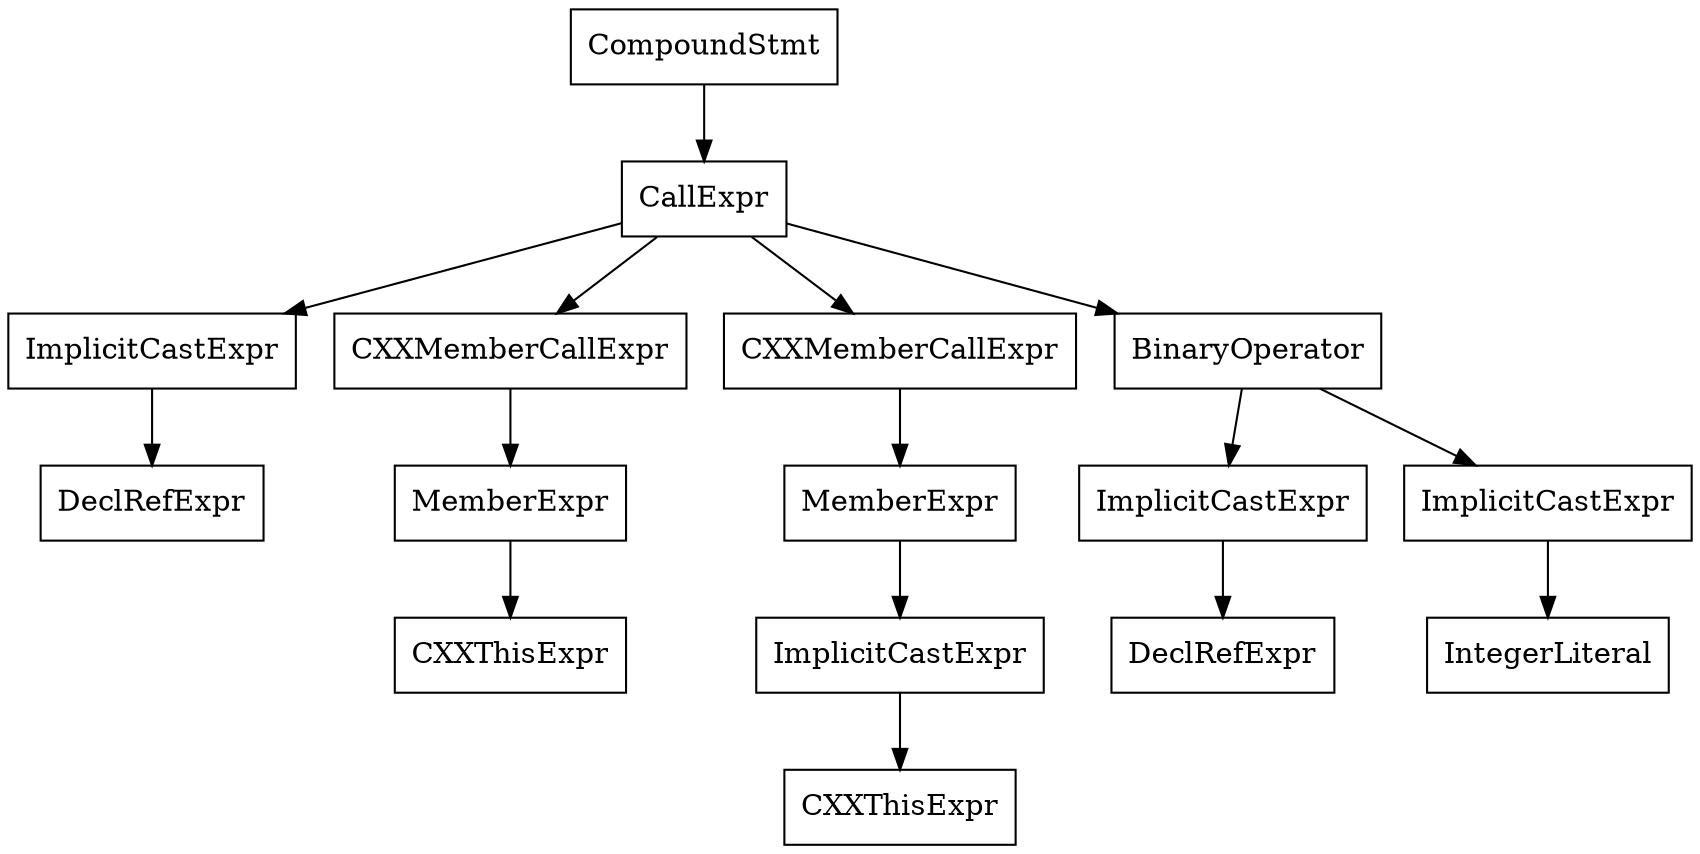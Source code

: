 digraph unnamed {

	Node0x5573ff4c6a08 [shape=record,label="{CompoundStmt}"];
	Node0x5573ff4c6a08 -> Node0x5573ff4c69d0;
	Node0x5573ff4c69d0 [shape=record,label="{CallExpr}"];
	Node0x5573ff4c69d0 -> Node0x5573ff4c69b8;
	Node0x5573ff4c69d0 -> Node0x5573ff4c6788;
	Node0x5573ff4c69d0 -> Node0x5573ff4c6868;
	Node0x5573ff4c69d0 -> Node0x5573ff4c6940;
	Node0x5573ff4c69b8 [shape=record,label="{ImplicitCastExpr}"];
	Node0x5573ff4c69b8 -> Node0x5573ff4c6690;
	Node0x5573ff4c6690 [shape=record,label="{DeclRefExpr}"];
	Node0x5573ff4c6788 [shape=record,label="{CXXMemberCallExpr}"];
	Node0x5573ff4c6788 -> Node0x5573ff4c6758;
	Node0x5573ff4c6758 [shape=record,label="{MemberExpr}"];
	Node0x5573ff4c6758 -> Node0x5573ff4c6748;
	Node0x5573ff4c6748 [shape=record,label="{CXXThisExpr}"];
	Node0x5573ff4c6868 [shape=record,label="{CXXMemberCallExpr}"];
	Node0x5573ff4c6868 -> Node0x5573ff4c6838;
	Node0x5573ff4c6838 [shape=record,label="{MemberExpr}"];
	Node0x5573ff4c6838 -> Node0x5573ff4c6888;
	Node0x5573ff4c6888 [shape=record,label="{ImplicitCastExpr}"];
	Node0x5573ff4c6888 -> Node0x5573ff4c6828;
	Node0x5573ff4c6828 [shape=record,label="{CXXThisExpr}"];
	Node0x5573ff4c6940 [shape=record,label="{BinaryOperator}"];
	Node0x5573ff4c6940 -> Node0x5573ff4c6910;
	Node0x5573ff4c6940 -> Node0x5573ff4c6928;
	Node0x5573ff4c6910 [shape=record,label="{ImplicitCastExpr}"];
	Node0x5573ff4c6910 -> Node0x5573ff4c68f0;
	Node0x5573ff4c68f0 [shape=record,label="{DeclRefExpr}"];
	Node0x5573ff4c6928 [shape=record,label="{ImplicitCastExpr}"];
	Node0x5573ff4c6928 -> Node0x5573fef7c7c8;
	Node0x5573fef7c7c8 [shape=record,label="{IntegerLiteral}"];
}
